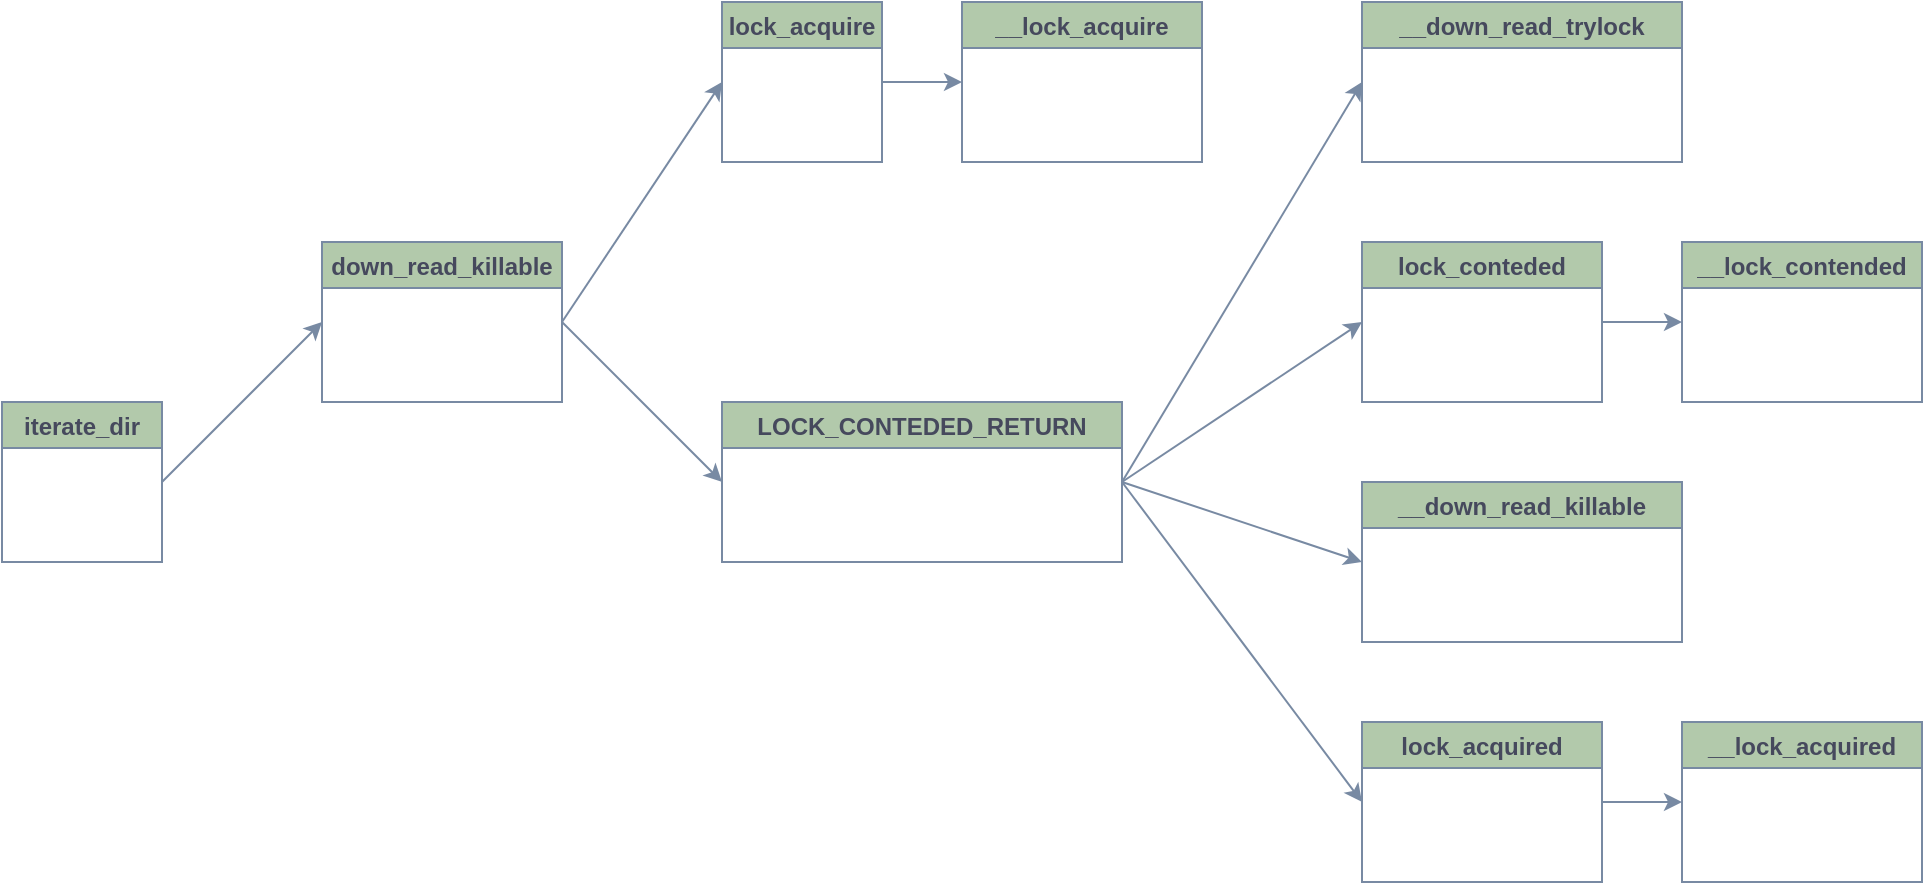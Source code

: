 <mxfile version="17.4.3" type="github">
  <diagram id="yOn-xhExWEpng2JPLzGH" name="Page-1">
    <mxGraphModel dx="1038" dy="579" grid="1" gridSize="10" guides="1" tooltips="1" connect="1" arrows="1" fold="1" page="1" pageScale="1" pageWidth="827" pageHeight="1169" math="0" shadow="0">
      <root>
        <mxCell id="0" />
        <mxCell id="1" parent="0" />
        <mxCell id="2X6CKyZINtei1i9X0Oyo-2" value="iterate_dir" style="swimlane;fillColor=#B2C9AB;strokeColor=#788AA3;fontColor=#46495D;" vertex="1" parent="1">
          <mxGeometry x="40" y="200" width="80" height="80" as="geometry" />
        </mxCell>
        <mxCell id="2X6CKyZINtei1i9X0Oyo-3" value="down_read_killable" style="swimlane;fillColor=#B2C9AB;strokeColor=#788AA3;fontColor=#46495D;" vertex="1" parent="1">
          <mxGeometry x="200" y="120" width="120" height="80" as="geometry" />
        </mxCell>
        <mxCell id="2X6CKyZINtei1i9X0Oyo-5" value="lock_acquire" style="swimlane;startSize=23;fillColor=#B2C9AB;strokeColor=#788AA3;fontColor=#46495D;" vertex="1" parent="1">
          <mxGeometry x="400" width="80" height="80" as="geometry" />
        </mxCell>
        <mxCell id="2X6CKyZINtei1i9X0Oyo-27" value="__lock_acquire" style="swimlane;startSize=23;fillColor=#B2C9AB;strokeColor=#788AA3;fontColor=#46495D;" vertex="1" parent="1">
          <mxGeometry x="520" width="120" height="80" as="geometry" />
        </mxCell>
        <mxCell id="2X6CKyZINtei1i9X0Oyo-28" value="LOCK_CONTEDED_RETURN" style="swimlane;fillColor=#B2C9AB;strokeColor=#788AA3;fontColor=#46495D;" vertex="1" parent="1">
          <mxGeometry x="400" y="200" width="200" height="80" as="geometry" />
        </mxCell>
        <mxCell id="2X6CKyZINtei1i9X0Oyo-29" value="__down_read_trylock" style="swimlane;fillColor=#B2C9AB;strokeColor=#788AA3;fontColor=#46495D;" vertex="1" parent="1">
          <mxGeometry x="720" width="160" height="80" as="geometry" />
        </mxCell>
        <mxCell id="2X6CKyZINtei1i9X0Oyo-30" value="lock_conteded" style="swimlane;startSize=23;fillColor=#B2C9AB;strokeColor=#788AA3;fontColor=#46495D;" vertex="1" parent="1">
          <mxGeometry x="720" y="120" width="120" height="80" as="geometry" />
        </mxCell>
        <mxCell id="2X6CKyZINtei1i9X0Oyo-31" value="__lock_contended" style="swimlane;startSize=23;fillColor=#B2C9AB;strokeColor=#788AA3;fontColor=#46495D;" vertex="1" parent="1">
          <mxGeometry x="880" y="120" width="120" height="80" as="geometry" />
        </mxCell>
        <mxCell id="2X6CKyZINtei1i9X0Oyo-32" value="__down_read_killable" style="swimlane;fillColor=#B2C9AB;strokeColor=#788AA3;fontColor=#46495D;" vertex="1" parent="1">
          <mxGeometry x="720" y="240" width="160" height="80" as="geometry" />
        </mxCell>
        <mxCell id="2X6CKyZINtei1i9X0Oyo-33" value="lock_acquired" style="swimlane;startSize=23;fillColor=#B2C9AB;strokeColor=#788AA3;fontColor=#46495D;" vertex="1" parent="1">
          <mxGeometry x="720" y="360" width="120" height="80" as="geometry" />
        </mxCell>
        <mxCell id="2X6CKyZINtei1i9X0Oyo-34" value="__lock_acquired" style="swimlane;startSize=23;fillColor=#B2C9AB;strokeColor=#788AA3;fontColor=#46495D;" vertex="1" parent="1">
          <mxGeometry x="880" y="360" width="120" height="80" as="geometry" />
        </mxCell>
        <mxCell id="2X6CKyZINtei1i9X0Oyo-36" value="" style="endArrow=classic;html=1;rounded=0;entryX=0;entryY=0.5;entryDx=0;entryDy=0;strokeColor=#788AA3;fontColor=#46495D;" edge="1" parent="1" target="2X6CKyZINtei1i9X0Oyo-3">
          <mxGeometry width="50" height="50" relative="1" as="geometry">
            <mxPoint x="120" y="240" as="sourcePoint" />
            <mxPoint x="170" y="190" as="targetPoint" />
          </mxGeometry>
        </mxCell>
        <mxCell id="2X6CKyZINtei1i9X0Oyo-37" value="" style="endArrow=classic;html=1;rounded=0;exitX=1;exitY=0.5;exitDx=0;exitDy=0;entryX=0;entryY=0.5;entryDx=0;entryDy=0;strokeColor=#788AA3;fontColor=#46495D;" edge="1" parent="1" source="2X6CKyZINtei1i9X0Oyo-3" target="2X6CKyZINtei1i9X0Oyo-5">
          <mxGeometry width="50" height="50" relative="1" as="geometry">
            <mxPoint x="320" y="170" as="sourcePoint" />
            <mxPoint x="370" y="120" as="targetPoint" />
          </mxGeometry>
        </mxCell>
        <mxCell id="2X6CKyZINtei1i9X0Oyo-38" value="" style="endArrow=classic;html=1;rounded=0;entryX=0;entryY=0.5;entryDx=0;entryDy=0;exitX=1;exitY=0.5;exitDx=0;exitDy=0;strokeColor=#788AA3;fontColor=#46495D;" edge="1" parent="1" source="2X6CKyZINtei1i9X0Oyo-5" target="2X6CKyZINtei1i9X0Oyo-27">
          <mxGeometry width="50" height="50" relative="1" as="geometry">
            <mxPoint x="480" y="80" as="sourcePoint" />
            <mxPoint x="530" y="30" as="targetPoint" />
          </mxGeometry>
        </mxCell>
        <mxCell id="2X6CKyZINtei1i9X0Oyo-39" value="" style="endArrow=classic;html=1;rounded=0;entryX=0;entryY=0.5;entryDx=0;entryDy=0;strokeColor=#788AA3;fontColor=#46495D;" edge="1" parent="1" target="2X6CKyZINtei1i9X0Oyo-28">
          <mxGeometry width="50" height="50" relative="1" as="geometry">
            <mxPoint x="320" y="160" as="sourcePoint" />
            <mxPoint x="370" y="110" as="targetPoint" />
          </mxGeometry>
        </mxCell>
        <mxCell id="2X6CKyZINtei1i9X0Oyo-40" value="" style="endArrow=classic;html=1;rounded=0;entryX=0;entryY=0.5;entryDx=0;entryDy=0;strokeColor=#788AA3;fontColor=#46495D;" edge="1" parent="1" target="2X6CKyZINtei1i9X0Oyo-29">
          <mxGeometry width="50" height="50" relative="1" as="geometry">
            <mxPoint x="600" y="240" as="sourcePoint" />
            <mxPoint x="650" y="190" as="targetPoint" />
          </mxGeometry>
        </mxCell>
        <mxCell id="2X6CKyZINtei1i9X0Oyo-41" value="" style="endArrow=classic;html=1;rounded=0;entryX=0;entryY=0.5;entryDx=0;entryDy=0;strokeColor=#788AA3;fontColor=#46495D;" edge="1" parent="1" target="2X6CKyZINtei1i9X0Oyo-30">
          <mxGeometry width="50" height="50" relative="1" as="geometry">
            <mxPoint x="600" y="240" as="sourcePoint" />
            <mxPoint x="650" y="190" as="targetPoint" />
          </mxGeometry>
        </mxCell>
        <mxCell id="2X6CKyZINtei1i9X0Oyo-42" value="" style="endArrow=classic;html=1;rounded=0;entryX=0;entryY=0.5;entryDx=0;entryDy=0;strokeColor=#788AA3;fontColor=#46495D;" edge="1" parent="1" target="2X6CKyZINtei1i9X0Oyo-31">
          <mxGeometry width="50" height="50" relative="1" as="geometry">
            <mxPoint x="840" y="160" as="sourcePoint" />
            <mxPoint x="890" y="110" as="targetPoint" />
          </mxGeometry>
        </mxCell>
        <mxCell id="2X6CKyZINtei1i9X0Oyo-43" value="" style="endArrow=classic;html=1;rounded=0;entryX=0;entryY=0.5;entryDx=0;entryDy=0;strokeColor=#788AA3;fontColor=#46495D;" edge="1" parent="1" target="2X6CKyZINtei1i9X0Oyo-32">
          <mxGeometry width="50" height="50" relative="1" as="geometry">
            <mxPoint x="600" y="240" as="sourcePoint" />
            <mxPoint x="650" y="190" as="targetPoint" />
          </mxGeometry>
        </mxCell>
        <mxCell id="2X6CKyZINtei1i9X0Oyo-44" value="" style="endArrow=classic;html=1;rounded=0;entryX=0;entryY=0.5;entryDx=0;entryDy=0;strokeColor=#788AA3;fontColor=#46495D;" edge="1" parent="1" target="2X6CKyZINtei1i9X0Oyo-33">
          <mxGeometry width="50" height="50" relative="1" as="geometry">
            <mxPoint x="600" y="240" as="sourcePoint" />
            <mxPoint x="650" y="190" as="targetPoint" />
          </mxGeometry>
        </mxCell>
        <mxCell id="2X6CKyZINtei1i9X0Oyo-45" value="" style="endArrow=classic;html=1;rounded=0;entryX=0;entryY=0.5;entryDx=0;entryDy=0;strokeColor=#788AA3;fontColor=#46495D;" edge="1" parent="1" target="2X6CKyZINtei1i9X0Oyo-34">
          <mxGeometry width="50" height="50" relative="1" as="geometry">
            <mxPoint x="840" y="400" as="sourcePoint" />
            <mxPoint x="890" y="350" as="targetPoint" />
          </mxGeometry>
        </mxCell>
      </root>
    </mxGraphModel>
  </diagram>
</mxfile>
